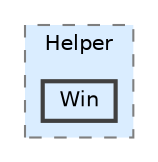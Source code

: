 digraph "Common/Helper/Win"
{
 // LATEX_PDF_SIZE
  bgcolor="transparent";
  edge [fontname=Helvetica,fontsize=10,labelfontname=Helvetica,labelfontsize=10];
  node [fontname=Helvetica,fontsize=10,shape=box,height=0.2,width=0.4];
  compound=true
  subgraph clusterdir_e087beed5b02a80de5bb51a6cb3df588 {
    graph [ bgcolor="#daedff", pencolor="grey50", label="Helper", fontname=Helvetica,fontsize=10 style="filled,dashed", URL="dir_e087beed5b02a80de5bb51a6cb3df588.html",tooltip=""]
  dir_44acd718abc0f88e6e693873c30b6fc5 [label="Win", fillcolor="#daedff", color="grey25", style="filled,bold", URL="dir_44acd718abc0f88e6e693873c30b6fc5.html",tooltip=""];
  }
}
